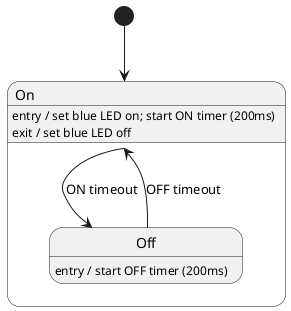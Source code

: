 @startuml blinky-state-diagram
[*] --> On
state On {
    On : entry / set blue LED on; start ON timer (200ms)
    On : exit / set blue LED off
    On --> Off : ON timeout
}
state Off {
    Off : entry / start OFF timer (200ms)
    Off --> On : OFF timeout
}
@enduml
